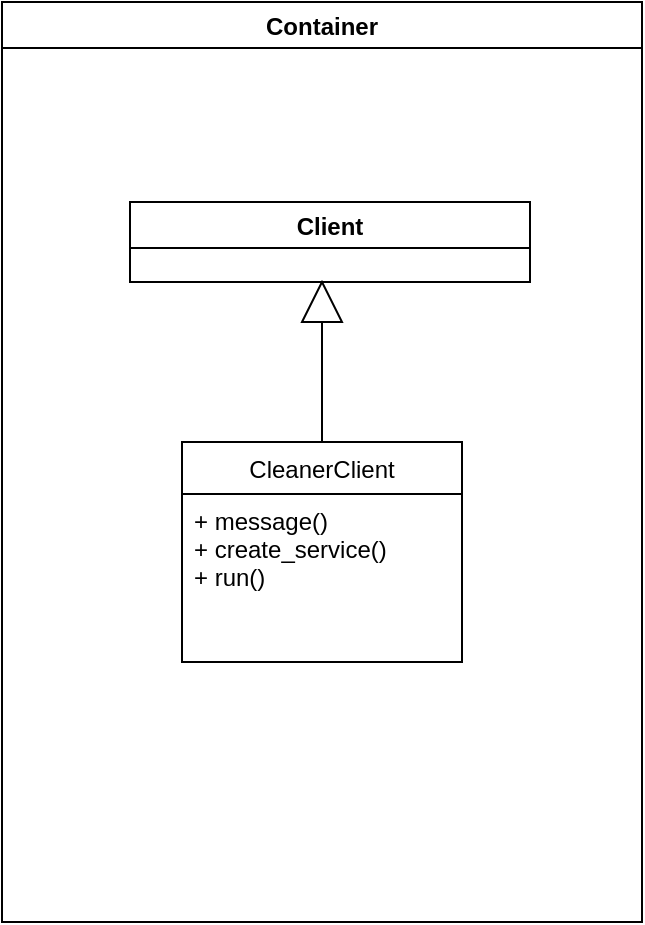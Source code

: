 <mxfile>
    <diagram id="7u4J-Tc21R2MbP4dKq_U" name="Page-1">
        <mxGraphModel dx="601" dy="1685" grid="1" gridSize="10" guides="1" tooltips="1" connect="1" arrows="1" fold="1" page="1" pageScale="1" pageWidth="827" pageHeight="1169" math="0" shadow="0">
            <root>
                <mxCell id="0"/>
                <mxCell id="1" parent="0"/>
                <mxCell id="2" value="Client" style="swimlane;" vertex="1" parent="1">
                    <mxGeometry x="214" y="30" width="200" height="40" as="geometry"/>
                </mxCell>
                <mxCell id="3" value="CleanerClient" style="swimlane;fontStyle=0;childLayout=stackLayout;horizontal=1;startSize=26;fillColor=none;horizontalStack=0;resizeParent=1;resizeParentMax=0;resizeLast=0;collapsible=1;marginBottom=0;" vertex="1" parent="1">
                    <mxGeometry x="240" y="150" width="140" height="110" as="geometry"/>
                </mxCell>
                <mxCell id="4" value="+ message()&#10;+ create_service()&#10;+ run()" style="text;strokeColor=none;fillColor=none;align=left;verticalAlign=top;spacingLeft=4;spacingRight=4;overflow=hidden;rotatable=0;points=[[0,0.5],[1,0.5]];portConstraint=eastwest;" vertex="1" parent="3">
                    <mxGeometry y="26" width="140" height="84" as="geometry"/>
                </mxCell>
                <mxCell id="7" value="" style="triangle;whiteSpace=wrap;html=1;direction=north;" vertex="1" parent="1">
                    <mxGeometry x="300" y="70" width="20" height="20" as="geometry"/>
                </mxCell>
                <mxCell id="8" value="" style="endArrow=none;html=1;entryX=0;entryY=0.5;entryDx=0;entryDy=0;" edge="1" parent="1" target="7">
                    <mxGeometry width="50" height="50" relative="1" as="geometry">
                        <mxPoint x="310" y="150" as="sourcePoint"/>
                        <mxPoint x="340" y="140" as="targetPoint"/>
                    </mxGeometry>
                </mxCell>
                <mxCell id="9" value="Container" style="swimlane;" vertex="1" parent="1">
                    <mxGeometry x="150" y="-70" width="320" height="460" as="geometry"/>
                </mxCell>
            </root>
        </mxGraphModel>
    </diagram>
</mxfile>